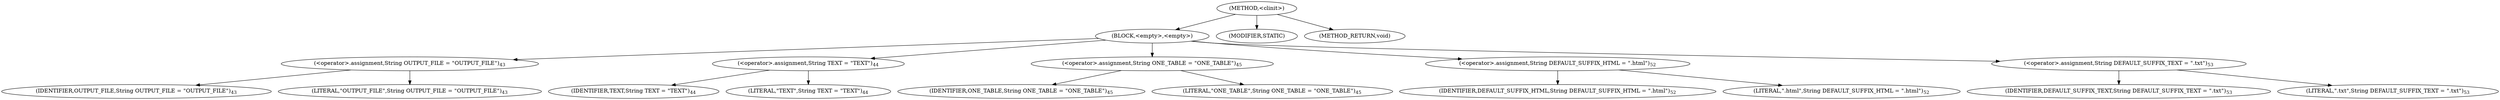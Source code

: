 digraph "&lt;clinit&gt;" {  
"562" [label = <(METHOD,&lt;clinit&gt;)> ]
"563" [label = <(BLOCK,&lt;empty&gt;,&lt;empty&gt;)> ]
"564" [label = <(&lt;operator&gt;.assignment,String OUTPUT_FILE = &quot;OUTPUT_FILE&quot;)<SUB>43</SUB>> ]
"565" [label = <(IDENTIFIER,OUTPUT_FILE,String OUTPUT_FILE = &quot;OUTPUT_FILE&quot;)<SUB>43</SUB>> ]
"566" [label = <(LITERAL,&quot;OUTPUT_FILE&quot;,String OUTPUT_FILE = &quot;OUTPUT_FILE&quot;)<SUB>43</SUB>> ]
"567" [label = <(&lt;operator&gt;.assignment,String TEXT = &quot;TEXT&quot;)<SUB>44</SUB>> ]
"568" [label = <(IDENTIFIER,TEXT,String TEXT = &quot;TEXT&quot;)<SUB>44</SUB>> ]
"569" [label = <(LITERAL,&quot;TEXT&quot;,String TEXT = &quot;TEXT&quot;)<SUB>44</SUB>> ]
"570" [label = <(&lt;operator&gt;.assignment,String ONE_TABLE = &quot;ONE_TABLE&quot;)<SUB>45</SUB>> ]
"571" [label = <(IDENTIFIER,ONE_TABLE,String ONE_TABLE = &quot;ONE_TABLE&quot;)<SUB>45</SUB>> ]
"572" [label = <(LITERAL,&quot;ONE_TABLE&quot;,String ONE_TABLE = &quot;ONE_TABLE&quot;)<SUB>45</SUB>> ]
"573" [label = <(&lt;operator&gt;.assignment,String DEFAULT_SUFFIX_HTML = &quot;.html&quot;)<SUB>52</SUB>> ]
"574" [label = <(IDENTIFIER,DEFAULT_SUFFIX_HTML,String DEFAULT_SUFFIX_HTML = &quot;.html&quot;)<SUB>52</SUB>> ]
"575" [label = <(LITERAL,&quot;.html&quot;,String DEFAULT_SUFFIX_HTML = &quot;.html&quot;)<SUB>52</SUB>> ]
"576" [label = <(&lt;operator&gt;.assignment,String DEFAULT_SUFFIX_TEXT = &quot;.txt&quot;)<SUB>53</SUB>> ]
"577" [label = <(IDENTIFIER,DEFAULT_SUFFIX_TEXT,String DEFAULT_SUFFIX_TEXT = &quot;.txt&quot;)<SUB>53</SUB>> ]
"578" [label = <(LITERAL,&quot;.txt&quot;,String DEFAULT_SUFFIX_TEXT = &quot;.txt&quot;)<SUB>53</SUB>> ]
"579" [label = <(MODIFIER,STATIC)> ]
"580" [label = <(METHOD_RETURN,void)> ]
  "562" -> "563" 
  "562" -> "579" 
  "562" -> "580" 
  "563" -> "564" 
  "563" -> "567" 
  "563" -> "570" 
  "563" -> "573" 
  "563" -> "576" 
  "564" -> "565" 
  "564" -> "566" 
  "567" -> "568" 
  "567" -> "569" 
  "570" -> "571" 
  "570" -> "572" 
  "573" -> "574" 
  "573" -> "575" 
  "576" -> "577" 
  "576" -> "578" 
}
